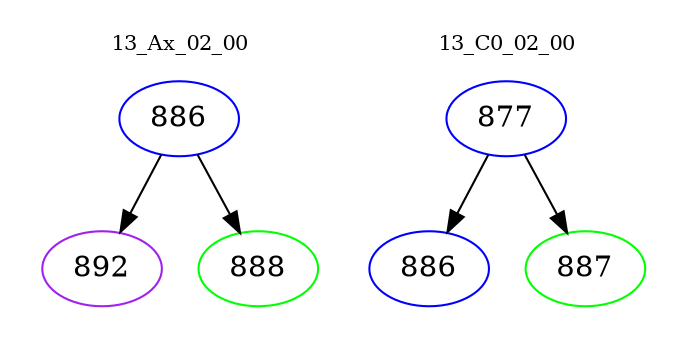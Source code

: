 digraph{
subgraph cluster_0 {
color = white
label = "13_Ax_02_00";
fontsize=10;
T0_886 [label="886", color="blue"]
T0_886 -> T0_892 [color="black"]
T0_892 [label="892", color="purple"]
T0_886 -> T0_888 [color="black"]
T0_888 [label="888", color="green"]
}
subgraph cluster_1 {
color = white
label = "13_C0_02_00";
fontsize=10;
T1_877 [label="877", color="blue"]
T1_877 -> T1_886 [color="black"]
T1_886 [label="886", color="blue"]
T1_877 -> T1_887 [color="black"]
T1_887 [label="887", color="green"]
}
}
